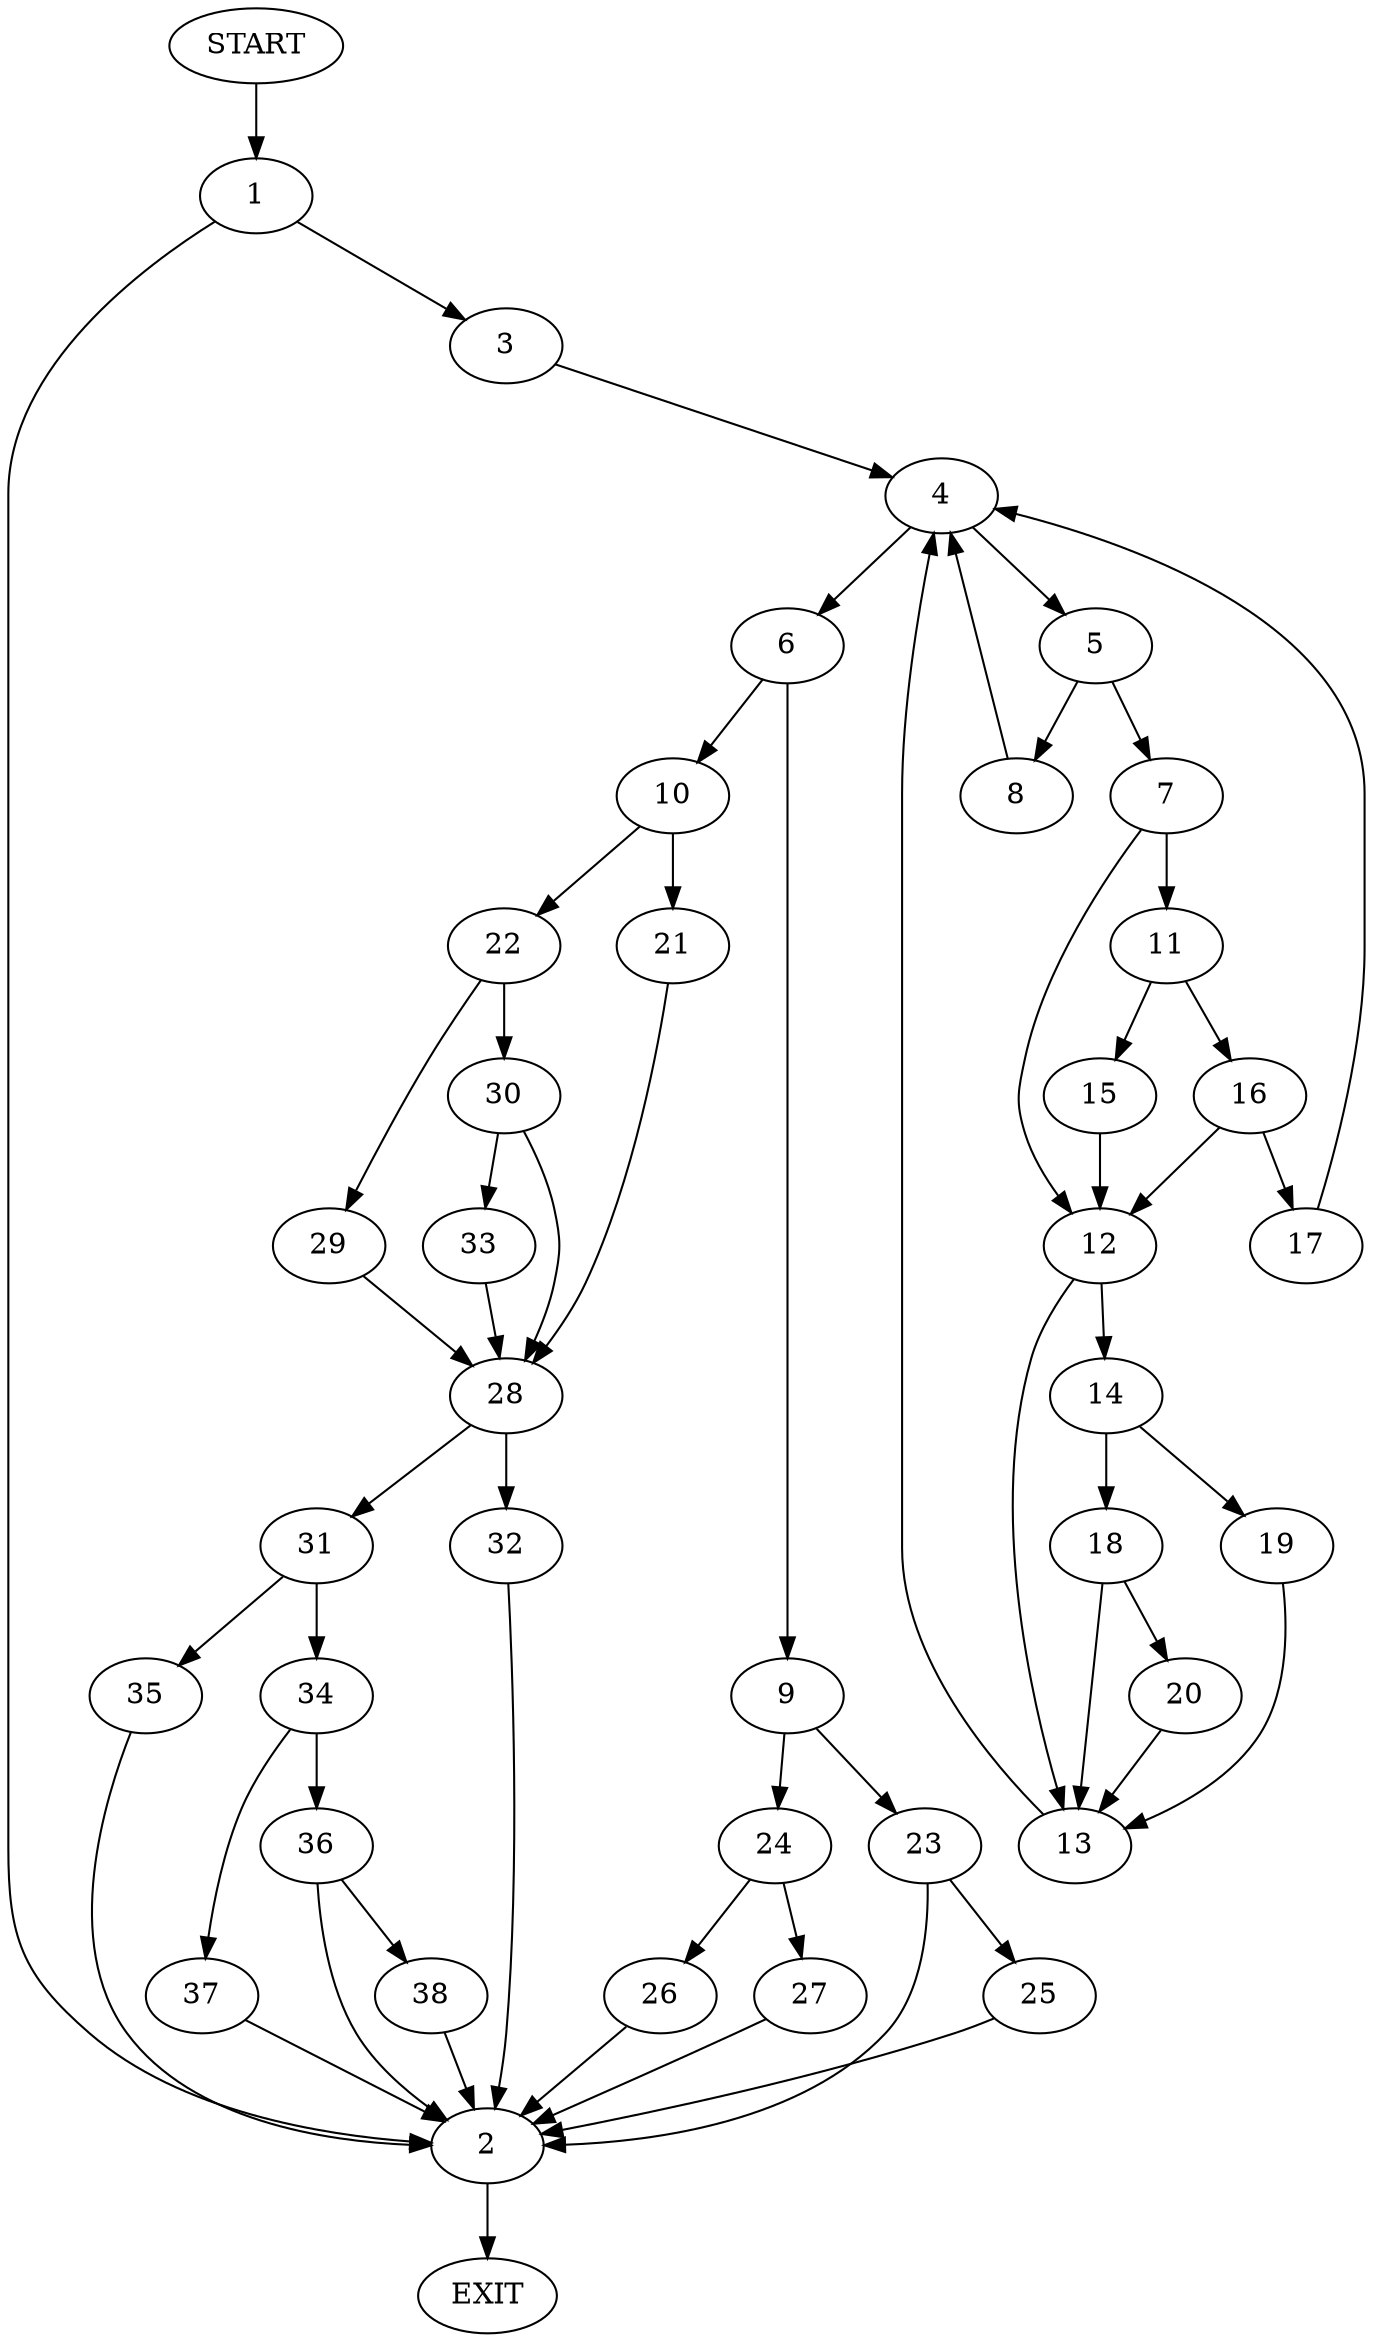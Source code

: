 digraph {
0 [label="START"]
39 [label="EXIT"]
0 -> 1
1 -> 2
1 -> 3
3 -> 4
2 -> 39
4 -> 5
4 -> 6
5 -> 7
5 -> 8
6 -> 9
6 -> 10
8 -> 4
7 -> 11
7 -> 12
12 -> 13
12 -> 14
11 -> 15
11 -> 16
16 -> 12
16 -> 17
15 -> 12
17 -> 4
14 -> 18
14 -> 19
13 -> 4
19 -> 13
18 -> 13
18 -> 20
20 -> 13
10 -> 21
10 -> 22
9 -> 23
9 -> 24
23 -> 25
23 -> 2
24 -> 26
24 -> 27
25 -> 2
27 -> 2
26 -> 2
21 -> 28
22 -> 29
22 -> 30
28 -> 31
28 -> 32
30 -> 33
30 -> 28
29 -> 28
33 -> 28
31 -> 34
31 -> 35
32 -> 2
34 -> 36
34 -> 37
35 -> 2
36 -> 38
36 -> 2
37 -> 2
38 -> 2
}
